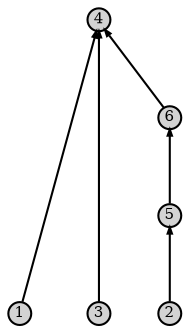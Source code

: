 digraph genome {
	// nodesep = 0.3
	rank = same
	rankdir = BT
	// ranksep = 0.2

	node [fixedsize = true]
	node [fontsize = 7]
	node [shape = circle]
	node [style = filled]
	node [width = 0.15]

	subgraph 0 {
		N0 [label = 1]
		N1 [label = 2]
		N2 [label = 3]
	}

	subgraph 1 {
		N4 [label = 5]
	}

	subgraph 2 {
		N5 [label = 6]
	}

	subgraph 3 {
		N3 [label = 4]
	}

	edge [arrowsize = 0.3]

	N0 -> N3
	// N1 -> N3
	N2 -> N3
	N1 -> N4
	// N4 -> N3
	N4 -> N5
	N5 -> N3
}

